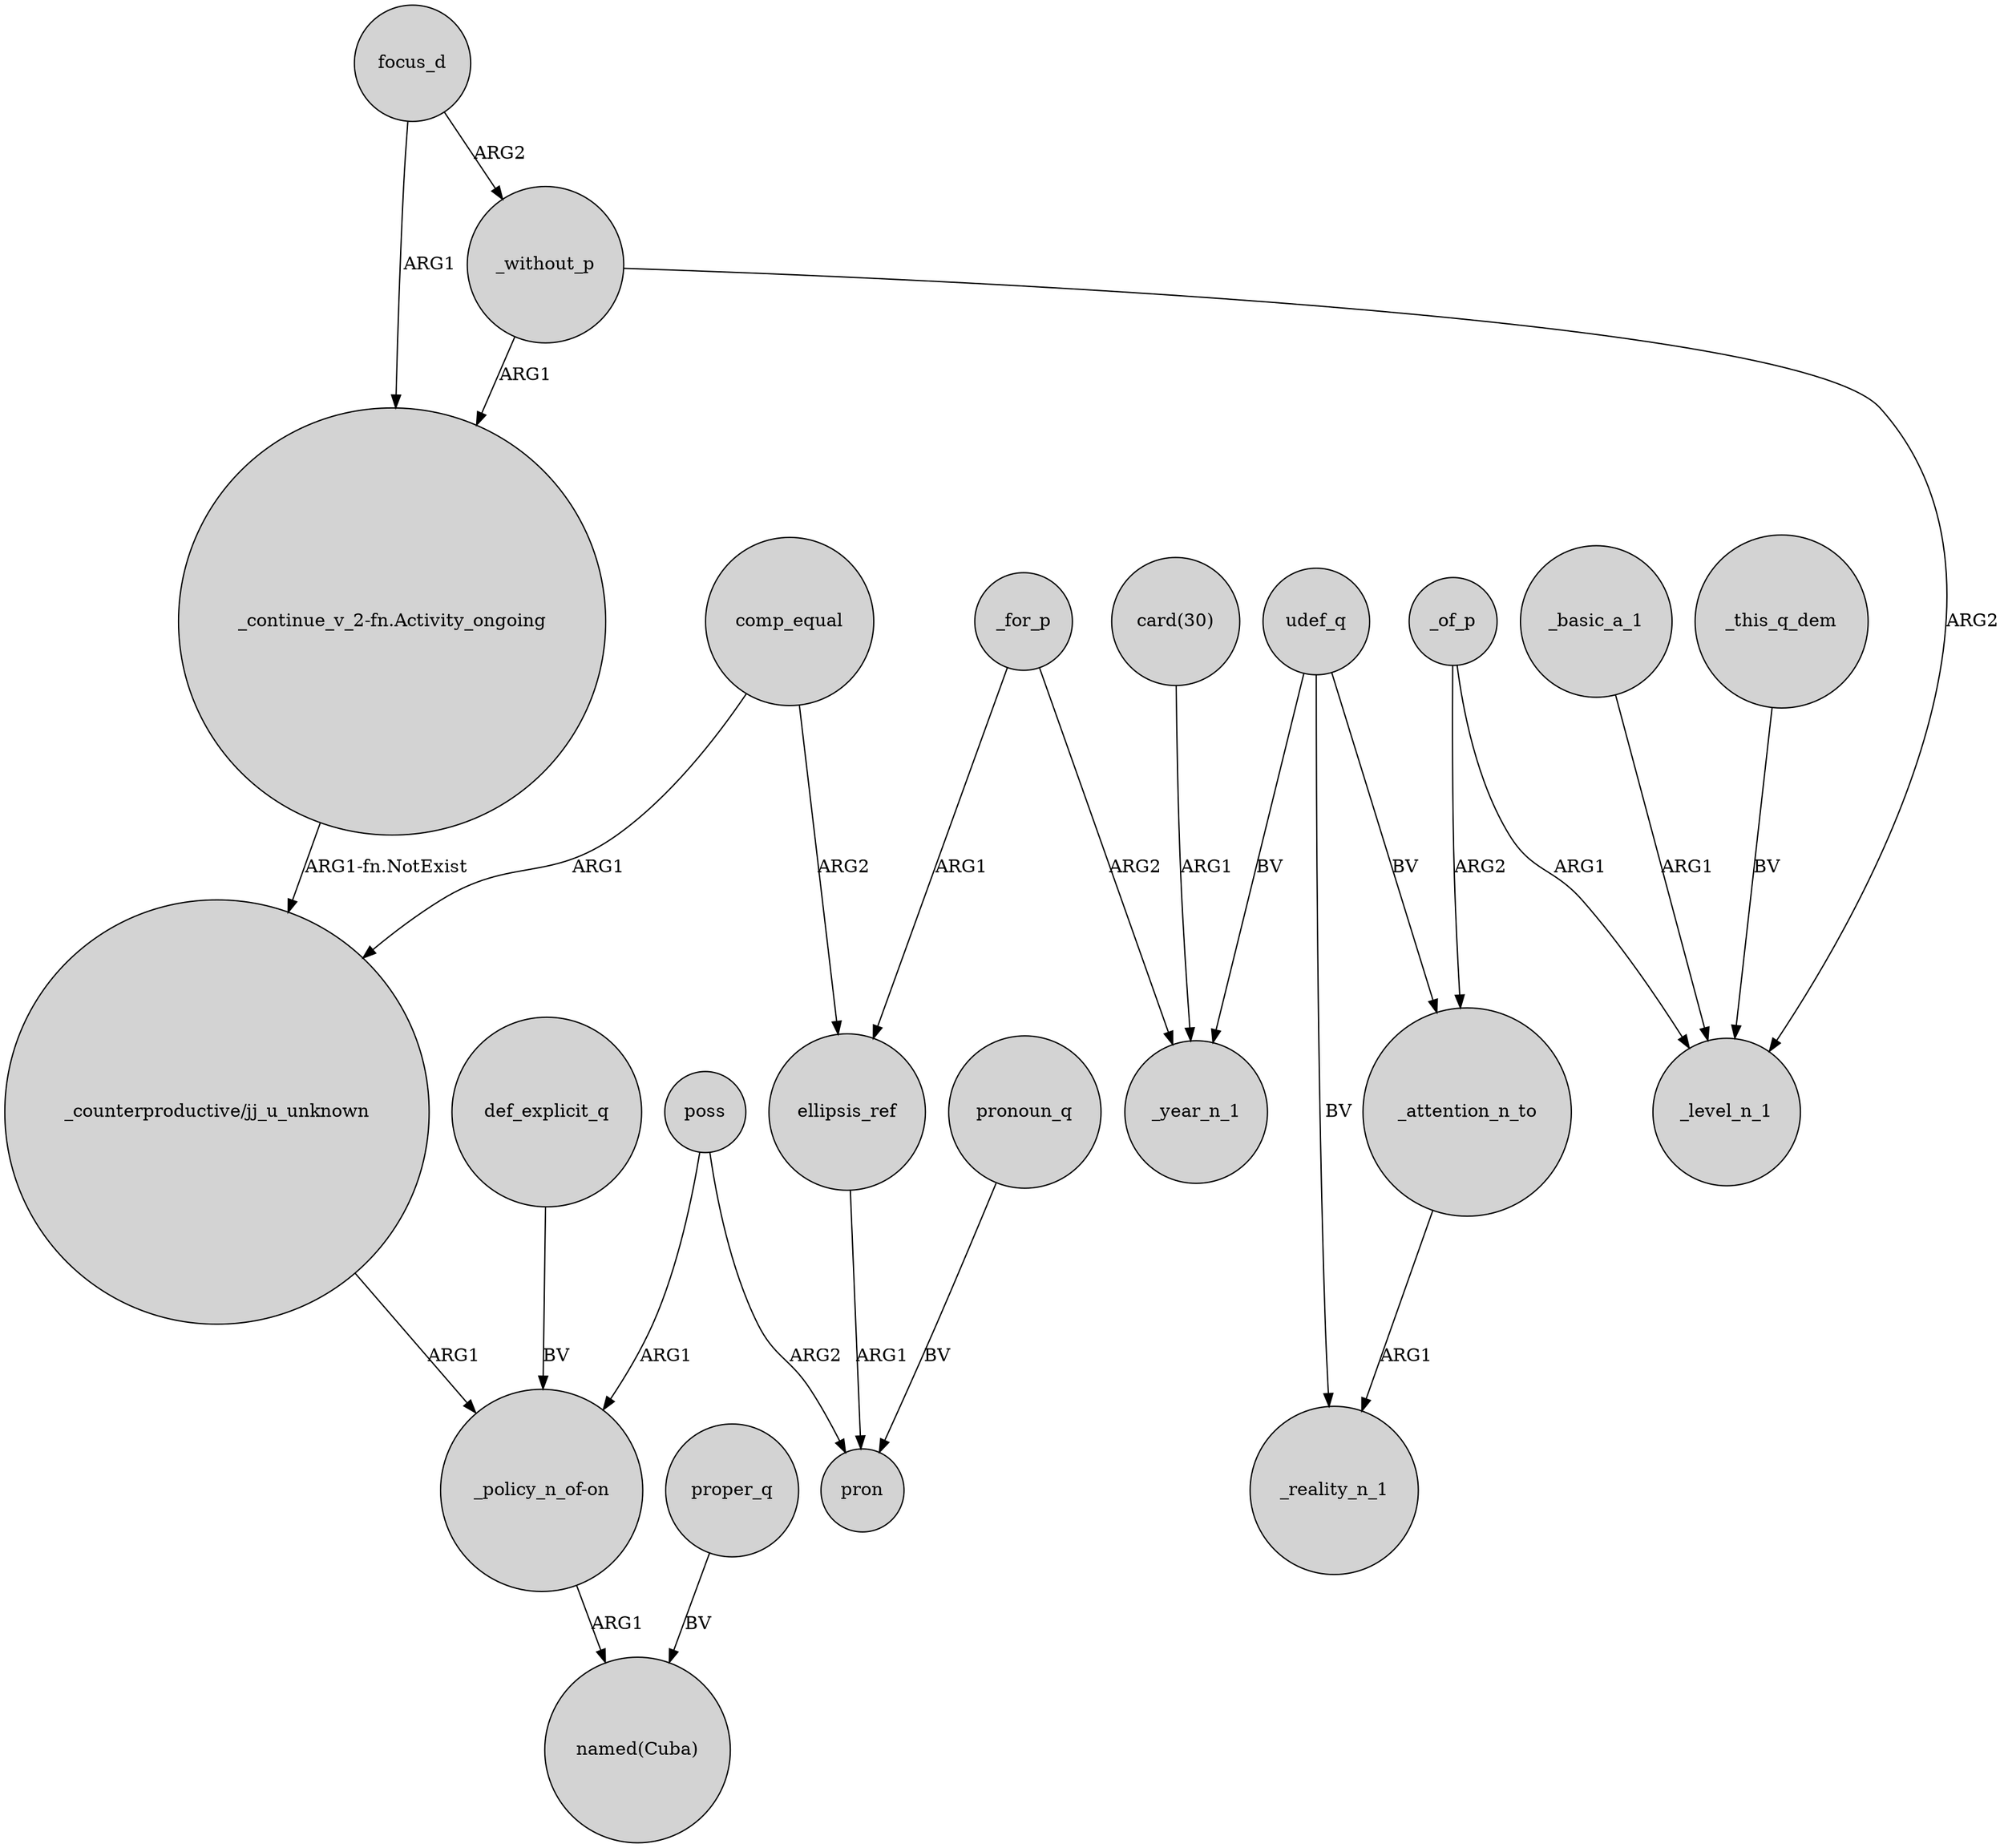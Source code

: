 digraph {
	node [shape=circle style=filled]
	focus_d -> _without_p [label=ARG2]
	poss -> pron [label=ARG2]
	_for_p -> _year_n_1 [label=ARG2]
	comp_equal -> ellipsis_ref [label=ARG2]
	ellipsis_ref -> pron [label=ARG1]
	poss -> "_policy_n_of-on" [label=ARG1]
	udef_q -> _reality_n_1 [label=BV]
	def_explicit_q -> "_policy_n_of-on" [label=BV]
	_for_p -> ellipsis_ref [label=ARG1]
	_without_p -> "_continue_v_2-fn.Activity_ongoing" [label=ARG1]
	pronoun_q -> pron [label=BV]
	"_policy_n_of-on" -> "named(Cuba)" [label=ARG1]
	_basic_a_1 -> _level_n_1 [label=ARG1]
	_this_q_dem -> _level_n_1 [label=BV]
	_attention_n_to -> _reality_n_1 [label=ARG1]
	"card(30)" -> _year_n_1 [label=ARG1]
	"_continue_v_2-fn.Activity_ongoing" -> "_counterproductive/jj_u_unknown" [label="ARG1-fn.NotExist"]
	_of_p -> _level_n_1 [label=ARG1]
	_without_p -> _level_n_1 [label=ARG2]
	comp_equal -> "_counterproductive/jj_u_unknown" [label=ARG1]
	_of_p -> _attention_n_to [label=ARG2]
	udef_q -> _year_n_1 [label=BV]
	"_counterproductive/jj_u_unknown" -> "_policy_n_of-on" [label=ARG1]
	proper_q -> "named(Cuba)" [label=BV]
	focus_d -> "_continue_v_2-fn.Activity_ongoing" [label=ARG1]
	udef_q -> _attention_n_to [label=BV]
}
